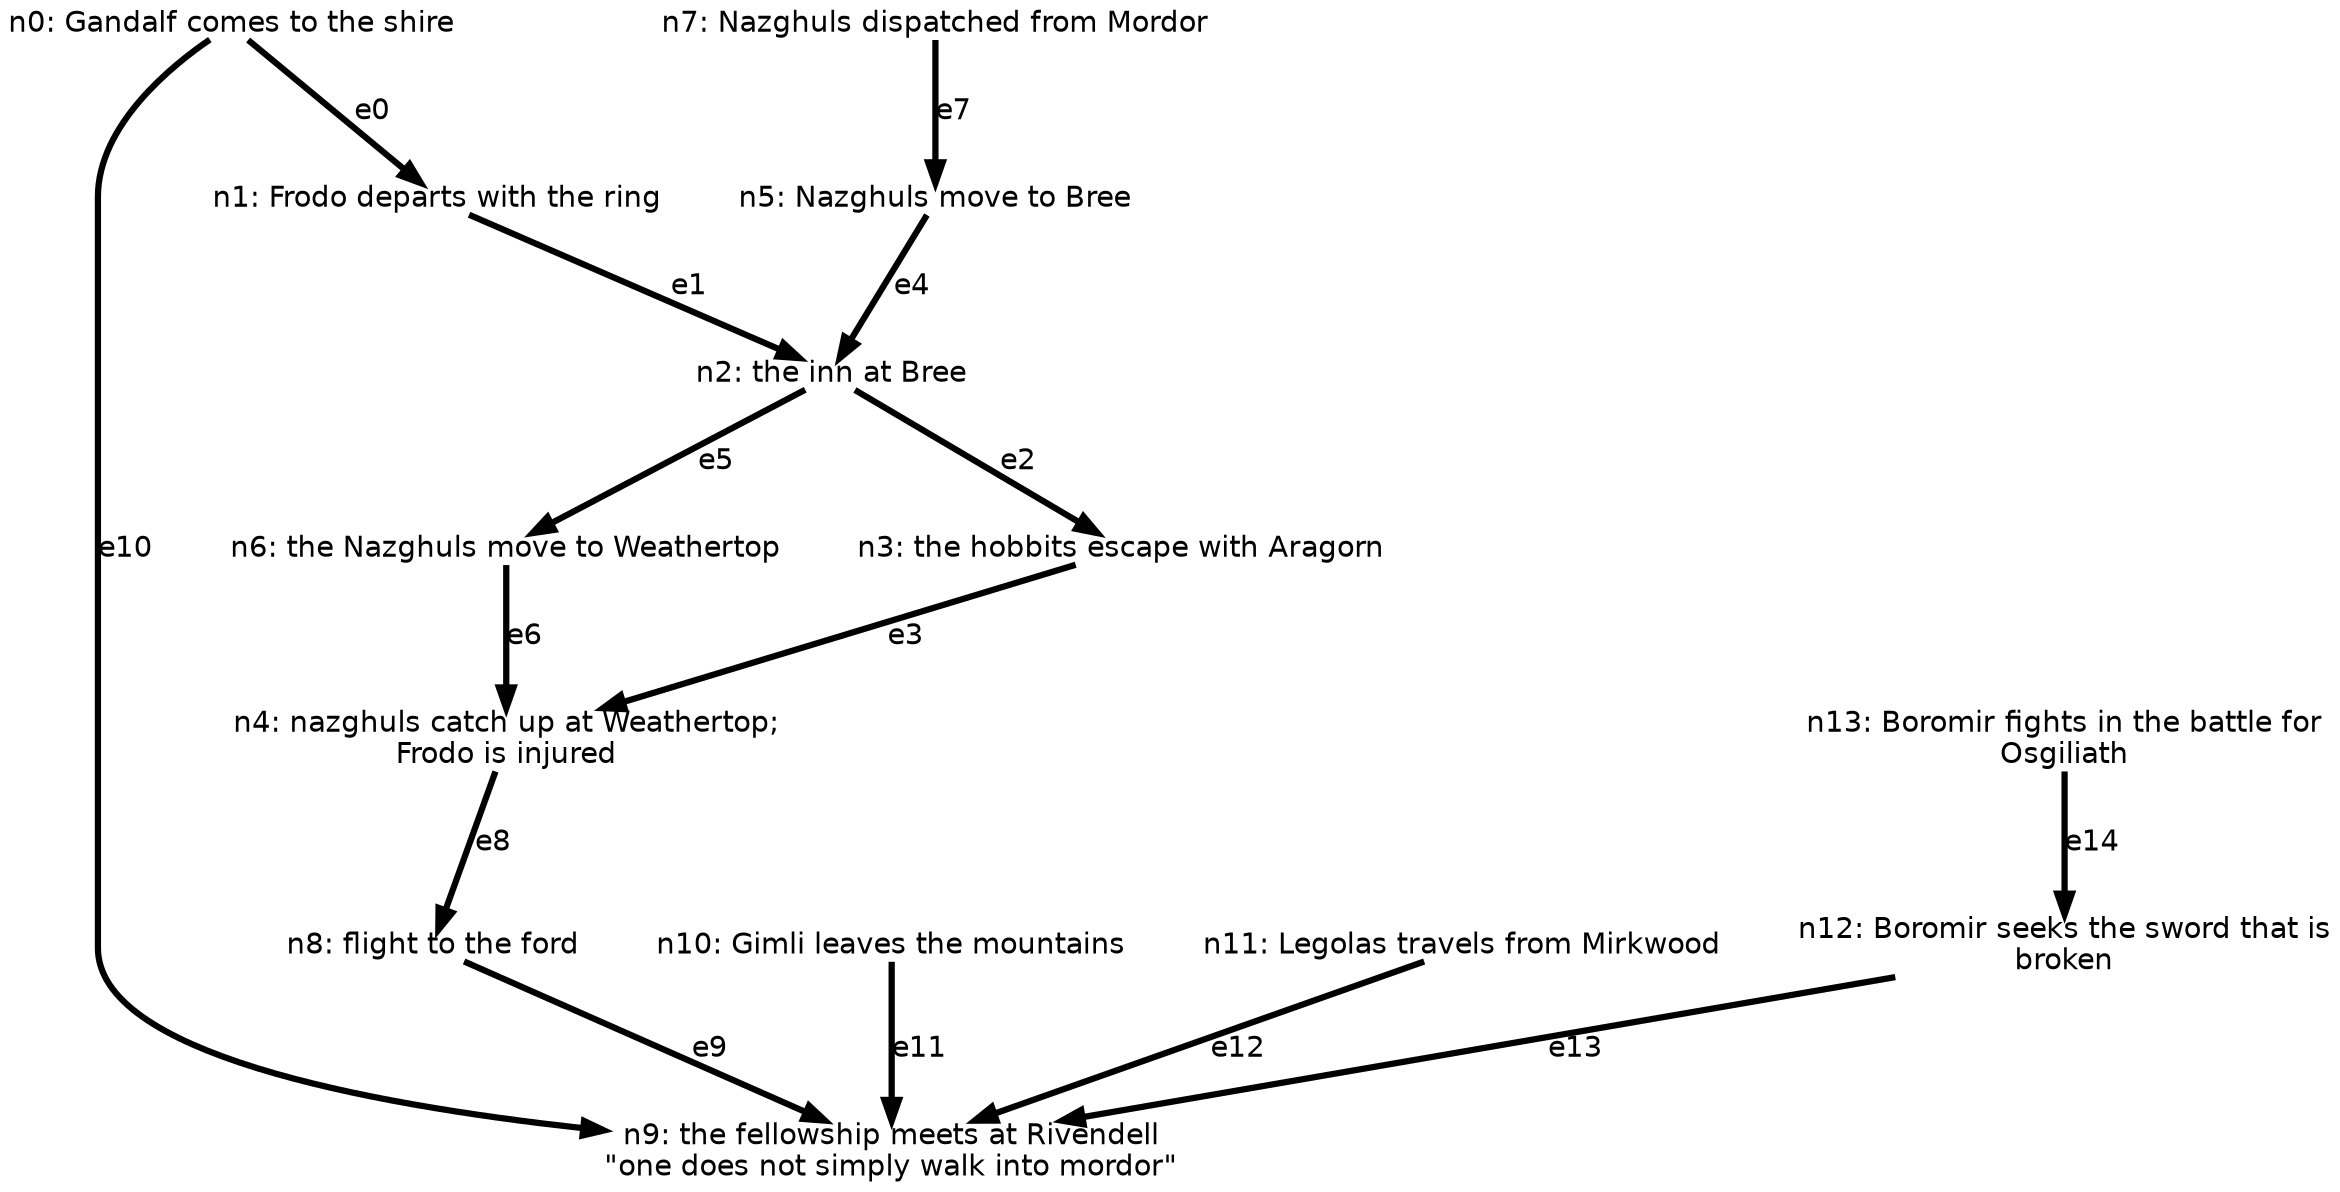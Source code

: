 digraph {

    graph [fontname = "helvetica" rankdir="TB" ranksep=0.75 nodesep=0.5];
    node [fontname = "helvetica" shape = "plain"];
    edge [fontname = "helvetica" penwidth=3 color="#000000"];

    n0 [label="n0: Gandalf comes to the shire"  ]
    n1 [label="n1: Frodo departs with the ring"  ]
    n2 [label="n2: the inn at Bree"  ]
    n3 [label="n3: the hobbits escape with Aragorn"  ]
    n4 [label="n4: nazghuls catch up at Weathertop;\nFrodo is injured"  ]
    n5 [label="n5: Nazghuls move to Bree"  ]
    n6 [label="n6: the Nazghuls move to Weathertop"  ]
    n7 [label="n7: Nazghuls dispatched from Mordor"  ]
    n8 [label="n8: flight to the ford"  ]
    n9 [label="n9: the fellowship meets at Rivendell\n\"one does not simply walk into mordor\""  ]
    n10 [label="n10: Gimli leaves the mountains"  ]
    n11 [label="n11: Legolas travels from Mirkwood"  ]
    n12 [label="n12: Boromir seeks the sword that is\nbroken"  ]
    n13 [label="n13: Boromir fights in the battle for\nOsgiliath"  ]

    "n0" -> "n1" [label="e0"];
    "n1" -> "n2" [label="e1"];
    "n2" -> "n3" [label="e2"];
    "n3" -> "n4" [label="e3"];
    "n5" -> "n2" [label="e4"];
    "n2" -> "n6" [label="e5"];
    "n6" -> "n4" [label="e6"];
    "n7" -> "n5" [label="e7"];
    "n4" -> "n8" [label="e8"];
    "n8" -> "n9" [label="e9"];
    "n0" -> "n9" [label="e10"];
    "n10" -> "n9" [label="e11"];
    "n11" -> "n9" [label="e12"];
    "n12" -> "n9" [label="e13"];
    "n13" -> "n12" [label="e14"];

}
